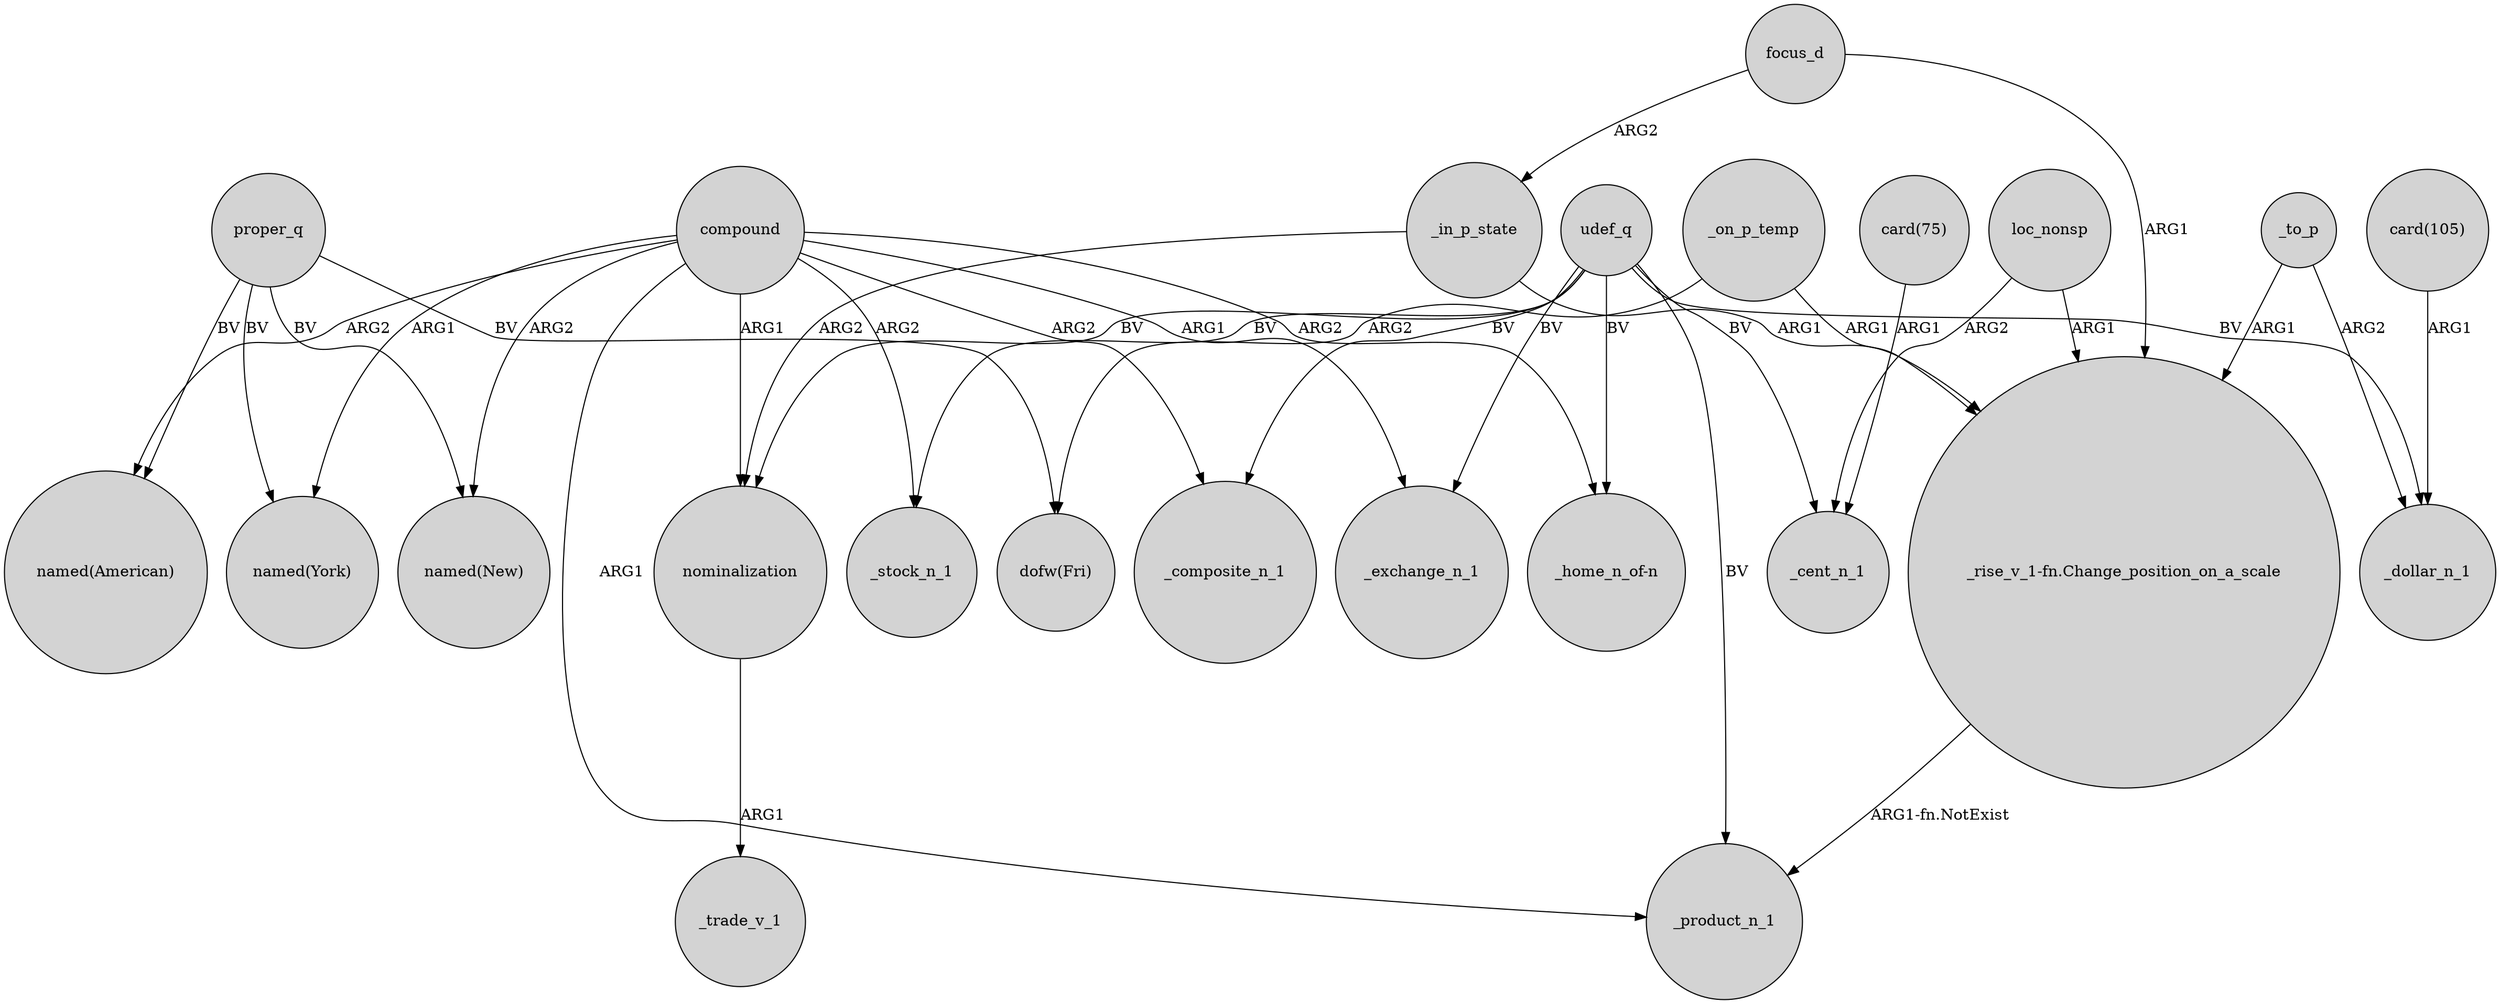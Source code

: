 digraph {
	node [shape=circle style=filled]
	"card(75)" -> _cent_n_1 [label=ARG1]
	compound -> _product_n_1 [label=ARG1]
	loc_nonsp -> _cent_n_1 [label=ARG2]
	proper_q -> "dofw(Fri)" [label=BV]
	compound -> "named(New)" [label=ARG2]
	_to_p -> _dollar_n_1 [label=ARG2]
	proper_q -> "named(American)" [label=BV]
	proper_q -> "named(New)" [label=BV]
	_on_p_temp -> "_rise_v_1-fn.Change_position_on_a_scale" [label=ARG1]
	focus_d -> _in_p_state [label=ARG2]
	udef_q -> _composite_n_1 [label=BV]
	udef_q -> "_home_n_of-n" [label=BV]
	nominalization -> _trade_v_1 [label=ARG1]
	compound -> "named(American)" [label=ARG2]
	udef_q -> _cent_n_1 [label=BV]
	compound -> _stock_n_1 [label=ARG2]
	udef_q -> _stock_n_1 [label=BV]
	compound -> "named(York)" [label=ARG1]
	_on_p_temp -> "dofw(Fri)" [label=ARG2]
	compound -> _exchange_n_1 [label=ARG1]
	loc_nonsp -> "_rise_v_1-fn.Change_position_on_a_scale" [label=ARG1]
	focus_d -> "_rise_v_1-fn.Change_position_on_a_scale" [label=ARG1]
	"_rise_v_1-fn.Change_position_on_a_scale" -> _product_n_1 [label="ARG1-fn.NotExist"]
	"card(105)" -> _dollar_n_1 [label=ARG1]
	_in_p_state -> nominalization [label=ARG2]
	udef_q -> nominalization [label=BV]
	udef_q -> _product_n_1 [label=BV]
	compound -> "_home_n_of-n" [label=ARG2]
	_in_p_state -> "_rise_v_1-fn.Change_position_on_a_scale" [label=ARG1]
	udef_q -> _exchange_n_1 [label=BV]
	proper_q -> "named(York)" [label=BV]
	compound -> _composite_n_1 [label=ARG2]
	_to_p -> "_rise_v_1-fn.Change_position_on_a_scale" [label=ARG1]
	compound -> nominalization [label=ARG1]
	udef_q -> _dollar_n_1 [label=BV]
}
